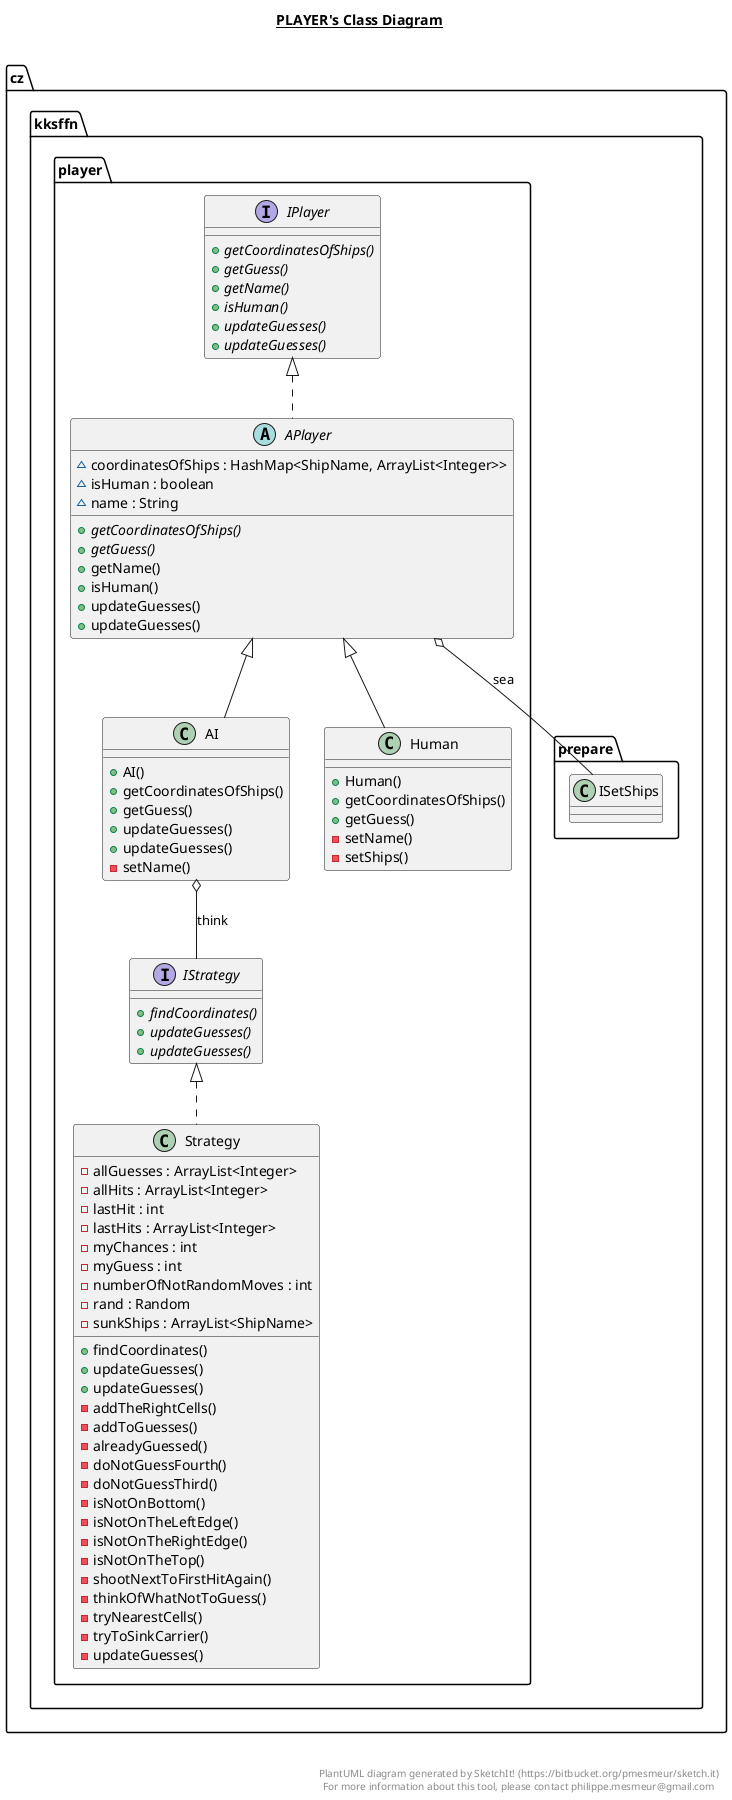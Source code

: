@startuml

title __PLAYER's Class Diagram__\n

  package cz.kksffn {
    package player {
      class cz.kksffn.player.AI {
          + AI()
          + getCoordinatesOfShips()
          + getGuess()
          + updateGuesses()
          + updateGuesses()
          - setName()
      }
    }
  }
  

  package cz.kksffn {
    package player {
      abstract class cz.kksffn.player.APlayer {
          ~ coordinatesOfShips : HashMap<ShipName, ArrayList<Integer>>
          ~ isHuman : boolean
          ~ name : String
          {abstract} + getCoordinatesOfShips()
          {abstract} + getGuess()
          + getName()
          + isHuman()
          + updateGuesses()
          + updateGuesses()
      }
    }
  }
  

  package cz.kksffn {
    package player {
      class cz.kksffn.player.Human {
          + Human()
          + getCoordinatesOfShips()
          + getGuess()
          - setName()
          - setShips()
      }
    }
  }
  

  package cz.kksffn {
    package player {
      interface cz.kksffn.player.IPlayer {
          {abstract} + getCoordinatesOfShips()
          {abstract} + getGuess()
          {abstract} + getName()
          {abstract} + isHuman()
          {abstract} + updateGuesses()
          {abstract} + updateGuesses()
      }
    }
  }
  

  package cz.kksffn {
    package player {
      interface cz.kksffn.player.IStrategy {
          {abstract} + findCoordinates()
          {abstract} + updateGuesses()
          {abstract} + updateGuesses()
      }
    }
  }
  

  package cz.kksffn {
    package player {
      class cz.kksffn.player.Strategy {
          - allGuesses : ArrayList<Integer>
          - allHits : ArrayList<Integer>
          - lastHit : int
          - lastHits : ArrayList<Integer>
          - myChances : int
          - myGuess : int
          - numberOfNotRandomMoves : int
          - rand : Random
          - sunkShips : ArrayList<ShipName>
          + findCoordinates()
          + updateGuesses()
          + updateGuesses()
          - addTheRightCells()
          - addToGuesses()
          - alreadyGuessed()
          - doNotGuessFourth()
          - doNotGuessThird()
          - isNotOnBottom()
          - isNotOnTheLeftEdge()
          - isNotOnTheRightEdge()
          - isNotOnTheTop()
          - shootNextToFirstHitAgain()
          - thinkOfWhatNotToGuess()
          - tryNearestCells()
          - tryToSinkCarrier()
          - updateGuesses()
      }
    }
  }
  

  cz.kksffn.player.AI -up-|> cz.kksffn.player.APlayer
  cz.kksffn.player.AI o-- cz.kksffn.player.IStrategy : think
  cz.kksffn.player.APlayer .up.|> cz.kksffn.player.IPlayer
  cz.kksffn.player.APlayer o-- cz.kksffn.prepare.ISetShips : sea
  cz.kksffn.player.Human -up-|> cz.kksffn.player.APlayer
  cz.kksffn.player.Strategy .up.|> cz.kksffn.player.IStrategy


right footer


PlantUML diagram generated by SketchIt! (https://bitbucket.org/pmesmeur/sketch.it)
For more information about this tool, please contact philippe.mesmeur@gmail.com
endfooter

@enduml

